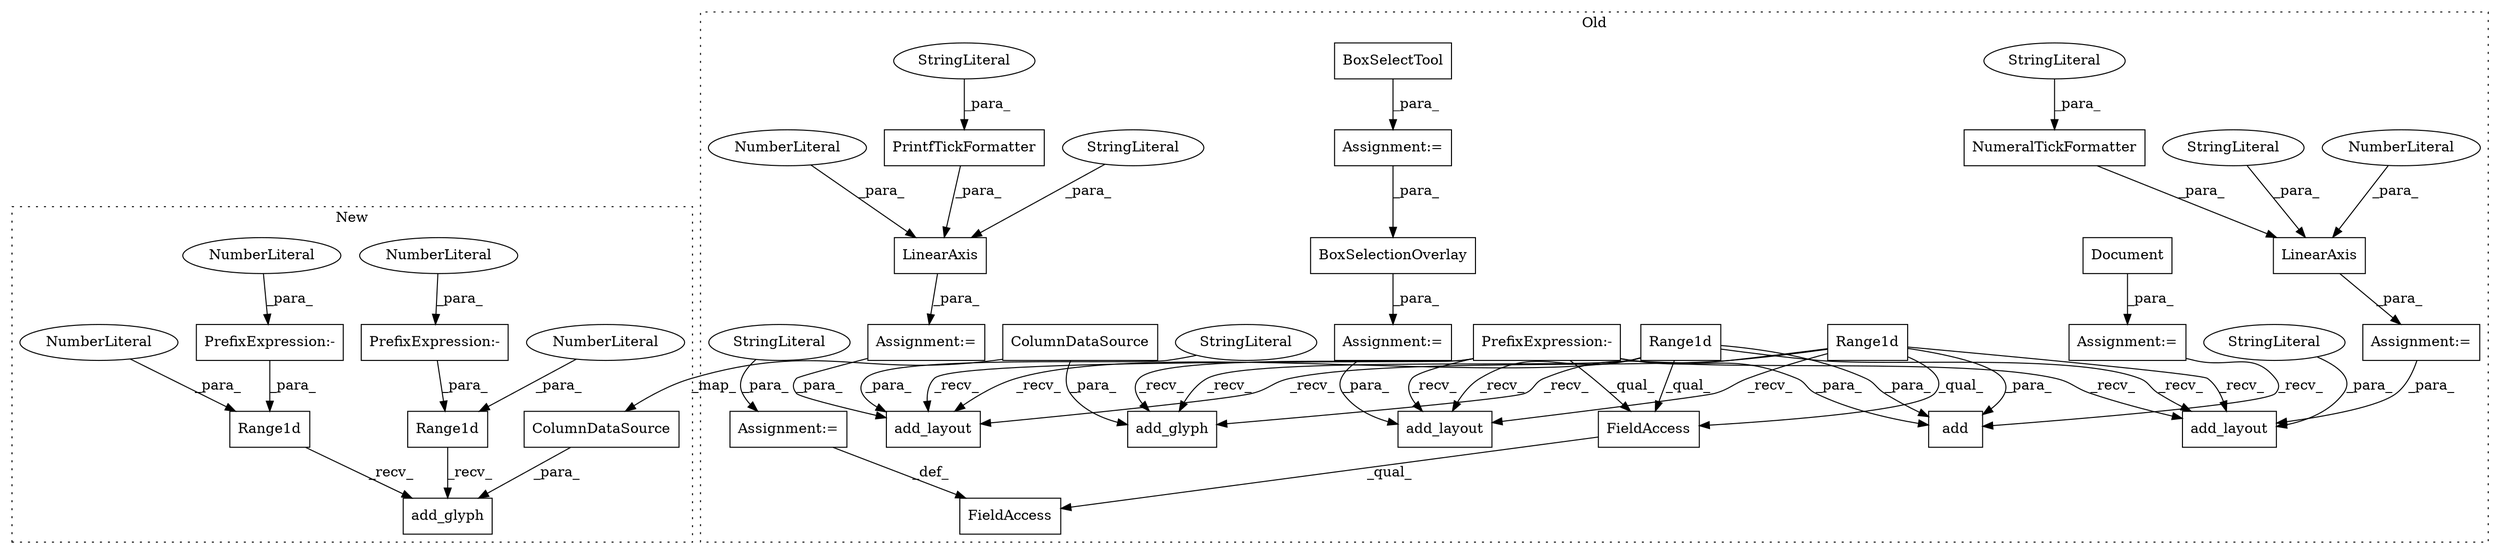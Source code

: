 digraph G {
subgraph cluster0 {
1 [label="add_glyph" a="32" s="1593,1616" l="10,1" shape="box"];
3 [label="PrefixExpression:-" a="38" s="1384" l="1" shape="box"];
4 [label="add" a="32" s="2043,2051" l="4,1" shape="box"];
6 [label="ColumnDataSource" a="32" s="1509,1530" l="17,1" shape="box"];
9 [label="Range1d" a="32" s="1319" l="9" shape="box"];
12 [label="FieldAccess" a="22" s="1462" l="16" shape="box"];
13 [label="Range1d" a="32" s="1342" l="9" shape="box"];
14 [label="FieldAccess" a="22" s="1462" l="25" shape="box"];
15 [label="add_layout" a="32" s="1914,1937" l="11,1" shape="box"];
16 [label="PrintfTickFormatter" a="32" s="1875,1901" l="20,1" shape="box"];
17 [label="LinearAxis" a="32" s="1856,1902" l="11,1" shape="box"];
18 [label="NumberLiteral" a="34" s="1873" l="1" shape="ellipse"];
19 [label="add_layout" a="32" s="1994,2012" l="11,1" shape="box"];
20 [label="BoxSelectionOverlay" a="32" s="1952,1982" l="20,1" shape="box"];
21 [label="add_layout" a="32" s="1819,1843" l="11,1" shape="box"];
22 [label="LinearAxis" a="32" s="1759,1807" l="11,1" shape="box"];
23 [label="NumberLiteral" a="34" s="1776" l="1" shape="ellipse"];
24 [label="NumeralTickFormatter" a="32" s="1778,1806" l="21,1" shape="box"];
25 [label="Document" a="32" s="2023" l="10" shape="box"];
26 [label="StringLiteral" a="45" s="1895" l="6" shape="ellipse"];
29 [label="StringLiteral" a="45" s="1836" l="7" shape="ellipse"];
30 [label="StringLiteral" a="45" s="1770" l="5" shape="ellipse"];
33 [label="StringLiteral" a="45" s="1799" l="7" shape="ellipse"];
34 [label="Assignment:=" a="7" s="1855" l="1" shape="box"];
35 [label="Assignment:=" a="7" s="1487" l="1" shape="box"];
36 [label="Assignment:=" a="7" s="2022" l="1" shape="box"];
37 [label="Assignment:=" a="7" s="1951" l="1" shape="box"];
38 [label="Assignment:=" a="7" s="1758" l="1" shape="box"];
39 [label="StringLiteral" a="45" s="1931" l="6" shape="ellipse"];
40 [label="StringLiteral" a="45" s="1488" l="8" shape="ellipse"];
41 [label="Assignment:=" a="7" s="1684" l="1" shape="box"];
42 [label="StringLiteral" a="45" s="1867" l="5" shape="ellipse"];
43 [label="BoxSelectTool" a="32" s="1685" l="15" shape="box"];
label = "Old";
style="dotted";
}
subgraph cluster1 {
2 [label="add_glyph" a="32" s="982,1021" l="10,1" shape="box"];
5 [label="ColumnDataSource" a="32" s="992,1013" l="17,1" shape="box"];
7 [label="Range1d" a="32" s="743,757" l="8,1" shape="box"];
8 [label="NumberLiteral" a="34" s="755" l="2" shape="ellipse"];
10 [label="Range1d" a="32" s="712,728" l="8,1" shape="box"];
11 [label="NumberLiteral" a="34" s="725" l="3" shape="ellipse"];
27 [label="PrefixExpression:-" a="38" s="751" l="1" shape="box"];
28 [label="NumberLiteral" a="34" s="752" l="2" shape="ellipse"];
31 [label="PrefixExpression:-" a="38" s="720" l="1" shape="box"];
32 [label="NumberLiteral" a="34" s="721" l="3" shape="ellipse"];
label = "New";
style="dotted";
}
3 -> 21 [label="_recv_"];
3 -> 12 [label="_qual_"];
3 -> 15 [label="_recv_"];
3 -> 19 [label="_recv_"];
3 -> 4 [label="_para_"];
3 -> 1 [label="_recv_"];
5 -> 2 [label="_para_"];
6 -> 5 [label="_map_"];
6 -> 1 [label="_para_"];
7 -> 2 [label="_recv_"];
8 -> 7 [label="_para_"];
9 -> 4 [label="_para_"];
9 -> 15 [label="_recv_"];
9 -> 1 [label="_recv_"];
9 -> 19 [label="_recv_"];
9 -> 12 [label="_qual_"];
9 -> 21 [label="_recv_"];
10 -> 2 [label="_recv_"];
11 -> 10 [label="_para_"];
12 -> 14 [label="_qual_"];
13 -> 4 [label="_para_"];
13 -> 15 [label="_recv_"];
13 -> 21 [label="_recv_"];
13 -> 1 [label="_recv_"];
13 -> 19 [label="_recv_"];
13 -> 12 [label="_qual_"];
16 -> 17 [label="_para_"];
17 -> 34 [label="_para_"];
18 -> 17 [label="_para_"];
20 -> 37 [label="_para_"];
22 -> 38 [label="_para_"];
23 -> 22 [label="_para_"];
24 -> 22 [label="_para_"];
25 -> 36 [label="_para_"];
26 -> 16 [label="_para_"];
27 -> 7 [label="_para_"];
28 -> 27 [label="_para_"];
29 -> 21 [label="_para_"];
30 -> 22 [label="_para_"];
31 -> 10 [label="_para_"];
32 -> 31 [label="_para_"];
33 -> 24 [label="_para_"];
34 -> 15 [label="_para_"];
35 -> 14 [label="_def_"];
36 -> 4 [label="_recv_"];
37 -> 19 [label="_para_"];
38 -> 21 [label="_para_"];
39 -> 15 [label="_para_"];
40 -> 35 [label="_para_"];
41 -> 20 [label="_para_"];
42 -> 17 [label="_para_"];
43 -> 41 [label="_para_"];
}